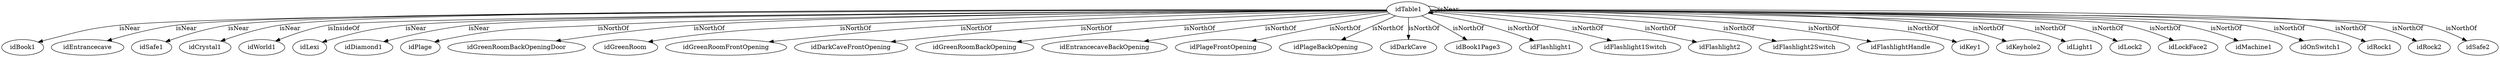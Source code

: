 digraph  {
idTable1 [node_type=entity_node];
idBook1 [node_type=entity_node];
idEntrancecave [node_type=entity_node];
idSafe1 [node_type=entity_node];
idCrystal1 [node_type=entity_node];
idWorld1 [node_type=entity_node];
idLexi [node_type=entity_node];
idDiamond1 [node_type=entity_node];
idPlage [node_type=entity_node];
idGreenRoomBackOpeningDoor [node_type=entity_node];
idGreenRoom [node_type=entity_node];
idGreenRoomFrontOpening [node_type=entity_node];
idDarkCaveFrontOpening [node_type=entity_node];
idGreenRoomBackOpening [node_type=entity_node];
idEntrancecaveBackOpening [node_type=entity_node];
idPlageFrontOpening [node_type=entity_node];
idPlageBackOpening [node_type=entity_node];
idDarkCave [node_type=entity_node];
idBook1Page3 [node_type=entity_node];
idFlashlight1 [node_type=entity_node];
idFlashlight1Switch [node_type=entity_node];
idFlashlight2 [node_type=entity_node];
idFlashlight2Switch [node_type=entity_node];
idFlashlightHandle [node_type=entity_node];
idKey1 [node_type=entity_node];
idKeyhole2 [node_type=entity_node];
idLight1 [node_type=entity_node];
idLock2 [node_type=entity_node];
idLockFace2 [node_type=entity_node];
idMachine1 [node_type=entity_node];
idOnSwitch1 [node_type=entity_node];
idRock1 [node_type=entity_node];
idRock2 [node_type=entity_node];
idSafe2 [node_type=entity_node];
idTable1 -> idBook1  [edge_type=relationship, label=isNear];
idTable1 -> idEntrancecave  [edge_type=relationship, label=isNear];
idTable1 -> idSafe1  [edge_type=relationship, label=isNear];
idTable1 -> idCrystal1  [edge_type=relationship, label=isNear];
idTable1 -> idWorld1  [edge_type=relationship, label=isInsideOf];
idTable1 -> idLexi  [edge_type=relationship, label=isNear];
idTable1 -> idTable1  [edge_type=relationship, label=isNear];
idTable1 -> idDiamond1  [edge_type=relationship, label=isNear];
idTable1 -> idPlage  [edge_type=relationship, label=isNorthOf];
idTable1 -> idGreenRoomBackOpeningDoor  [edge_type=relationship, label=isNorthOf];
idTable1 -> idGreenRoom  [edge_type=relationship, label=isNorthOf];
idTable1 -> idGreenRoomFrontOpening  [edge_type=relationship, label=isNorthOf];
idTable1 -> idDarkCaveFrontOpening  [edge_type=relationship, label=isNorthOf];
idTable1 -> idGreenRoomBackOpening  [edge_type=relationship, label=isNorthOf];
idTable1 -> idEntrancecaveBackOpening  [edge_type=relationship, label=isNorthOf];
idTable1 -> idPlageFrontOpening  [edge_type=relationship, label=isNorthOf];
idTable1 -> idPlageBackOpening  [edge_type=relationship, label=isNorthOf];
idTable1 -> idDarkCave  [edge_type=relationship, label=isNorthOf];
idTable1 -> idBook1Page3  [edge_type=relationship, label=isNorthOf];
idTable1 -> idFlashlight1  [edge_type=relationship, label=isNorthOf];
idTable1 -> idFlashlight1Switch  [edge_type=relationship, label=isNorthOf];
idTable1 -> idFlashlight2  [edge_type=relationship, label=isNorthOf];
idTable1 -> idFlashlight2Switch  [edge_type=relationship, label=isNorthOf];
idTable1 -> idFlashlightHandle  [edge_type=relationship, label=isNorthOf];
idTable1 -> idKey1  [edge_type=relationship, label=isNorthOf];
idTable1 -> idKeyhole2  [edge_type=relationship, label=isNorthOf];
idTable1 -> idLight1  [edge_type=relationship, label=isNorthOf];
idTable1 -> idLock2  [edge_type=relationship, label=isNorthOf];
idTable1 -> idLockFace2  [edge_type=relationship, label=isNorthOf];
idTable1 -> idMachine1  [edge_type=relationship, label=isNorthOf];
idTable1 -> idOnSwitch1  [edge_type=relationship, label=isNorthOf];
idTable1 -> idRock1  [edge_type=relationship, label=isNorthOf];
idTable1 -> idRock2  [edge_type=relationship, label=isNorthOf];
idTable1 -> idSafe2  [edge_type=relationship, label=isNorthOf];
}
